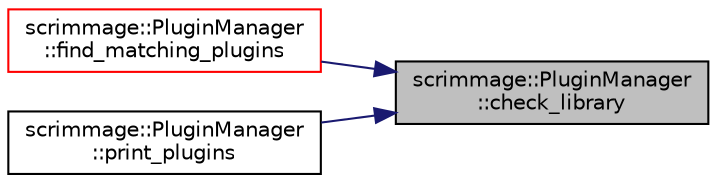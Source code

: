digraph "scrimmage::PluginManager::check_library"
{
 // LATEX_PDF_SIZE
  edge [fontname="Helvetica",fontsize="10",labelfontname="Helvetica",labelfontsize="10"];
  node [fontname="Helvetica",fontsize="10",shape=record];
  rankdir="RL";
  Node1 [label="scrimmage::PluginManager\l::check_library",height=0.2,width=0.4,color="black", fillcolor="grey75", style="filled", fontcolor="black",tooltip=" "];
  Node1 -> Node2 [dir="back",color="midnightblue",fontsize="10",style="solid",fontname="Helvetica"];
  Node2 [label="scrimmage::PluginManager\l::find_matching_plugins",height=0.2,width=0.4,color="red", fillcolor="white", style="filled",URL="$classscrimmage_1_1PluginManager.html#aaaf0f0916cf0503c5a29683977cccf8d",tooltip=" "];
  Node1 -> Node4 [dir="back",color="midnightblue",fontsize="10",style="solid",fontname="Helvetica"];
  Node4 [label="scrimmage::PluginManager\l::print_plugins",height=0.2,width=0.4,color="black", fillcolor="white", style="filled",URL="$classscrimmage_1_1PluginManager.html#a4b2dbdb7364a823355d8996610ae4790",tooltip=" "];
}
